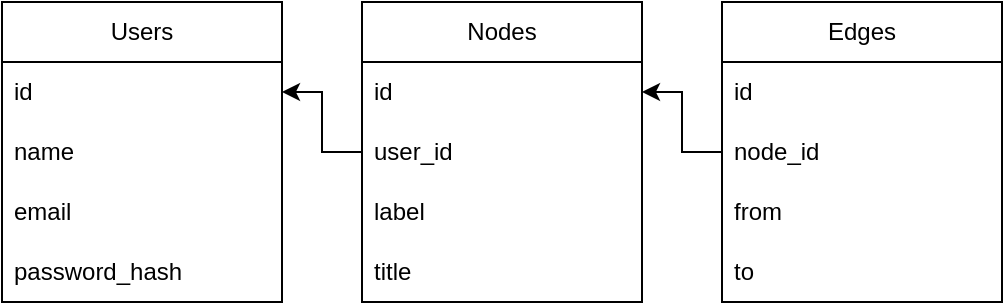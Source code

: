 <mxfile version="21.2.1" type="github">
  <diagram id="C5RBs43oDa-KdzZeNtuy" name="Page-1">
    <mxGraphModel dx="1034" dy="771" grid="1" gridSize="10" guides="1" tooltips="1" connect="1" arrows="1" fold="1" page="1" pageScale="1" pageWidth="827" pageHeight="1169" math="0" shadow="0">
      <root>
        <mxCell id="WIyWlLk6GJQsqaUBKTNV-0" />
        <mxCell id="WIyWlLk6GJQsqaUBKTNV-1" parent="WIyWlLk6GJQsqaUBKTNV-0" />
        <mxCell id="BnEKUsxKuL9DspkYrQC4-0" value="Users" style="swimlane;fontStyle=0;childLayout=stackLayout;horizontal=1;startSize=30;horizontalStack=0;resizeParent=1;resizeParentMax=0;resizeLast=0;collapsible=1;marginBottom=0;whiteSpace=wrap;html=1;" vertex="1" parent="WIyWlLk6GJQsqaUBKTNV-1">
          <mxGeometry x="150" y="140" width="140" height="150" as="geometry" />
        </mxCell>
        <mxCell id="BnEKUsxKuL9DspkYrQC4-1" value="id" style="text;strokeColor=none;fillColor=none;align=left;verticalAlign=middle;spacingLeft=4;spacingRight=4;overflow=hidden;points=[[0,0.5],[1,0.5]];portConstraint=eastwest;rotatable=0;whiteSpace=wrap;html=1;" vertex="1" parent="BnEKUsxKuL9DspkYrQC4-0">
          <mxGeometry y="30" width="140" height="30" as="geometry" />
        </mxCell>
        <mxCell id="BnEKUsxKuL9DspkYrQC4-2" value="name" style="text;strokeColor=none;fillColor=none;align=left;verticalAlign=middle;spacingLeft=4;spacingRight=4;overflow=hidden;points=[[0,0.5],[1,0.5]];portConstraint=eastwest;rotatable=0;whiteSpace=wrap;html=1;" vertex="1" parent="BnEKUsxKuL9DspkYrQC4-0">
          <mxGeometry y="60" width="140" height="30" as="geometry" />
        </mxCell>
        <mxCell id="BnEKUsxKuL9DspkYrQC4-3" value="email" style="text;strokeColor=none;fillColor=none;align=left;verticalAlign=middle;spacingLeft=4;spacingRight=4;overflow=hidden;points=[[0,0.5],[1,0.5]];portConstraint=eastwest;rotatable=0;whiteSpace=wrap;html=1;" vertex="1" parent="BnEKUsxKuL9DspkYrQC4-0">
          <mxGeometry y="90" width="140" height="30" as="geometry" />
        </mxCell>
        <mxCell id="BnEKUsxKuL9DspkYrQC4-4" value="password_hash" style="text;strokeColor=none;fillColor=none;align=left;verticalAlign=middle;spacingLeft=4;spacingRight=4;overflow=hidden;points=[[0,0.5],[1,0.5]];portConstraint=eastwest;rotatable=0;whiteSpace=wrap;html=1;" vertex="1" parent="BnEKUsxKuL9DspkYrQC4-0">
          <mxGeometry y="120" width="140" height="30" as="geometry" />
        </mxCell>
        <mxCell id="BnEKUsxKuL9DspkYrQC4-5" value="Nodes" style="swimlane;fontStyle=0;childLayout=stackLayout;horizontal=1;startSize=30;horizontalStack=0;resizeParent=1;resizeParentMax=0;resizeLast=0;collapsible=1;marginBottom=0;whiteSpace=wrap;html=1;" vertex="1" parent="WIyWlLk6GJQsqaUBKTNV-1">
          <mxGeometry x="330" y="140" width="140" height="150" as="geometry" />
        </mxCell>
        <mxCell id="BnEKUsxKuL9DspkYrQC4-6" value="id" style="text;strokeColor=none;fillColor=none;align=left;verticalAlign=middle;spacingLeft=4;spacingRight=4;overflow=hidden;points=[[0,0.5],[1,0.5]];portConstraint=eastwest;rotatable=0;whiteSpace=wrap;html=1;" vertex="1" parent="BnEKUsxKuL9DspkYrQC4-5">
          <mxGeometry y="30" width="140" height="30" as="geometry" />
        </mxCell>
        <mxCell id="BnEKUsxKuL9DspkYrQC4-8" value="user_id" style="text;strokeColor=none;fillColor=none;align=left;verticalAlign=middle;spacingLeft=4;spacingRight=4;overflow=hidden;points=[[0,0.5],[1,0.5]];portConstraint=eastwest;rotatable=0;whiteSpace=wrap;html=1;" vertex="1" parent="BnEKUsxKuL9DspkYrQC4-5">
          <mxGeometry y="60" width="140" height="30" as="geometry" />
        </mxCell>
        <mxCell id="BnEKUsxKuL9DspkYrQC4-9" value="label" style="text;strokeColor=none;fillColor=none;align=left;verticalAlign=middle;spacingLeft=4;spacingRight=4;overflow=hidden;points=[[0,0.5],[1,0.5]];portConstraint=eastwest;rotatable=0;whiteSpace=wrap;html=1;" vertex="1" parent="BnEKUsxKuL9DspkYrQC4-5">
          <mxGeometry y="90" width="140" height="30" as="geometry" />
        </mxCell>
        <mxCell id="BnEKUsxKuL9DspkYrQC4-11" value="title" style="text;strokeColor=none;fillColor=none;align=left;verticalAlign=middle;spacingLeft=4;spacingRight=4;overflow=hidden;points=[[0,0.5],[1,0.5]];portConstraint=eastwest;rotatable=0;whiteSpace=wrap;html=1;" vertex="1" parent="BnEKUsxKuL9DspkYrQC4-5">
          <mxGeometry y="120" width="140" height="30" as="geometry" />
        </mxCell>
        <mxCell id="BnEKUsxKuL9DspkYrQC4-20" value="Edges" style="swimlane;fontStyle=0;childLayout=stackLayout;horizontal=1;startSize=30;horizontalStack=0;resizeParent=1;resizeParentMax=0;resizeLast=0;collapsible=1;marginBottom=0;whiteSpace=wrap;html=1;" vertex="1" parent="WIyWlLk6GJQsqaUBKTNV-1">
          <mxGeometry x="510" y="140" width="140" height="150" as="geometry" />
        </mxCell>
        <mxCell id="BnEKUsxKuL9DspkYrQC4-21" value="id" style="text;strokeColor=none;fillColor=none;align=left;verticalAlign=middle;spacingLeft=4;spacingRight=4;overflow=hidden;points=[[0,0.5],[1,0.5]];portConstraint=eastwest;rotatable=0;whiteSpace=wrap;html=1;" vertex="1" parent="BnEKUsxKuL9DspkYrQC4-20">
          <mxGeometry y="30" width="140" height="30" as="geometry" />
        </mxCell>
        <mxCell id="BnEKUsxKuL9DspkYrQC4-22" value="node_id" style="text;strokeColor=none;fillColor=none;align=left;verticalAlign=middle;spacingLeft=4;spacingRight=4;overflow=hidden;points=[[0,0.5],[1,0.5]];portConstraint=eastwest;rotatable=0;whiteSpace=wrap;html=1;" vertex="1" parent="BnEKUsxKuL9DspkYrQC4-20">
          <mxGeometry y="60" width="140" height="30" as="geometry" />
        </mxCell>
        <mxCell id="BnEKUsxKuL9DspkYrQC4-23" value="from" style="text;strokeColor=none;fillColor=none;align=left;verticalAlign=middle;spacingLeft=4;spacingRight=4;overflow=hidden;points=[[0,0.5],[1,0.5]];portConstraint=eastwest;rotatable=0;whiteSpace=wrap;html=1;" vertex="1" parent="BnEKUsxKuL9DspkYrQC4-20">
          <mxGeometry y="90" width="140" height="30" as="geometry" />
        </mxCell>
        <mxCell id="BnEKUsxKuL9DspkYrQC4-24" value="to" style="text;strokeColor=none;fillColor=none;align=left;verticalAlign=middle;spacingLeft=4;spacingRight=4;overflow=hidden;points=[[0,0.5],[1,0.5]];portConstraint=eastwest;rotatable=0;whiteSpace=wrap;html=1;" vertex="1" parent="BnEKUsxKuL9DspkYrQC4-20">
          <mxGeometry y="120" width="140" height="30" as="geometry" />
        </mxCell>
        <mxCell id="BnEKUsxKuL9DspkYrQC4-25" style="edgeStyle=orthogonalEdgeStyle;rounded=0;orthogonalLoop=1;jettySize=auto;html=1;exitX=0;exitY=0.5;exitDx=0;exitDy=0;entryX=1;entryY=0.5;entryDx=0;entryDy=0;" edge="1" parent="WIyWlLk6GJQsqaUBKTNV-1" source="BnEKUsxKuL9DspkYrQC4-22" target="BnEKUsxKuL9DspkYrQC4-6">
          <mxGeometry relative="1" as="geometry" />
        </mxCell>
        <mxCell id="BnEKUsxKuL9DspkYrQC4-26" style="edgeStyle=orthogonalEdgeStyle;rounded=0;orthogonalLoop=1;jettySize=auto;html=1;exitX=0;exitY=0.5;exitDx=0;exitDy=0;entryX=1;entryY=0.5;entryDx=0;entryDy=0;" edge="1" parent="WIyWlLk6GJQsqaUBKTNV-1" source="BnEKUsxKuL9DspkYrQC4-8" target="BnEKUsxKuL9DspkYrQC4-1">
          <mxGeometry relative="1" as="geometry" />
        </mxCell>
      </root>
    </mxGraphModel>
  </diagram>
</mxfile>
